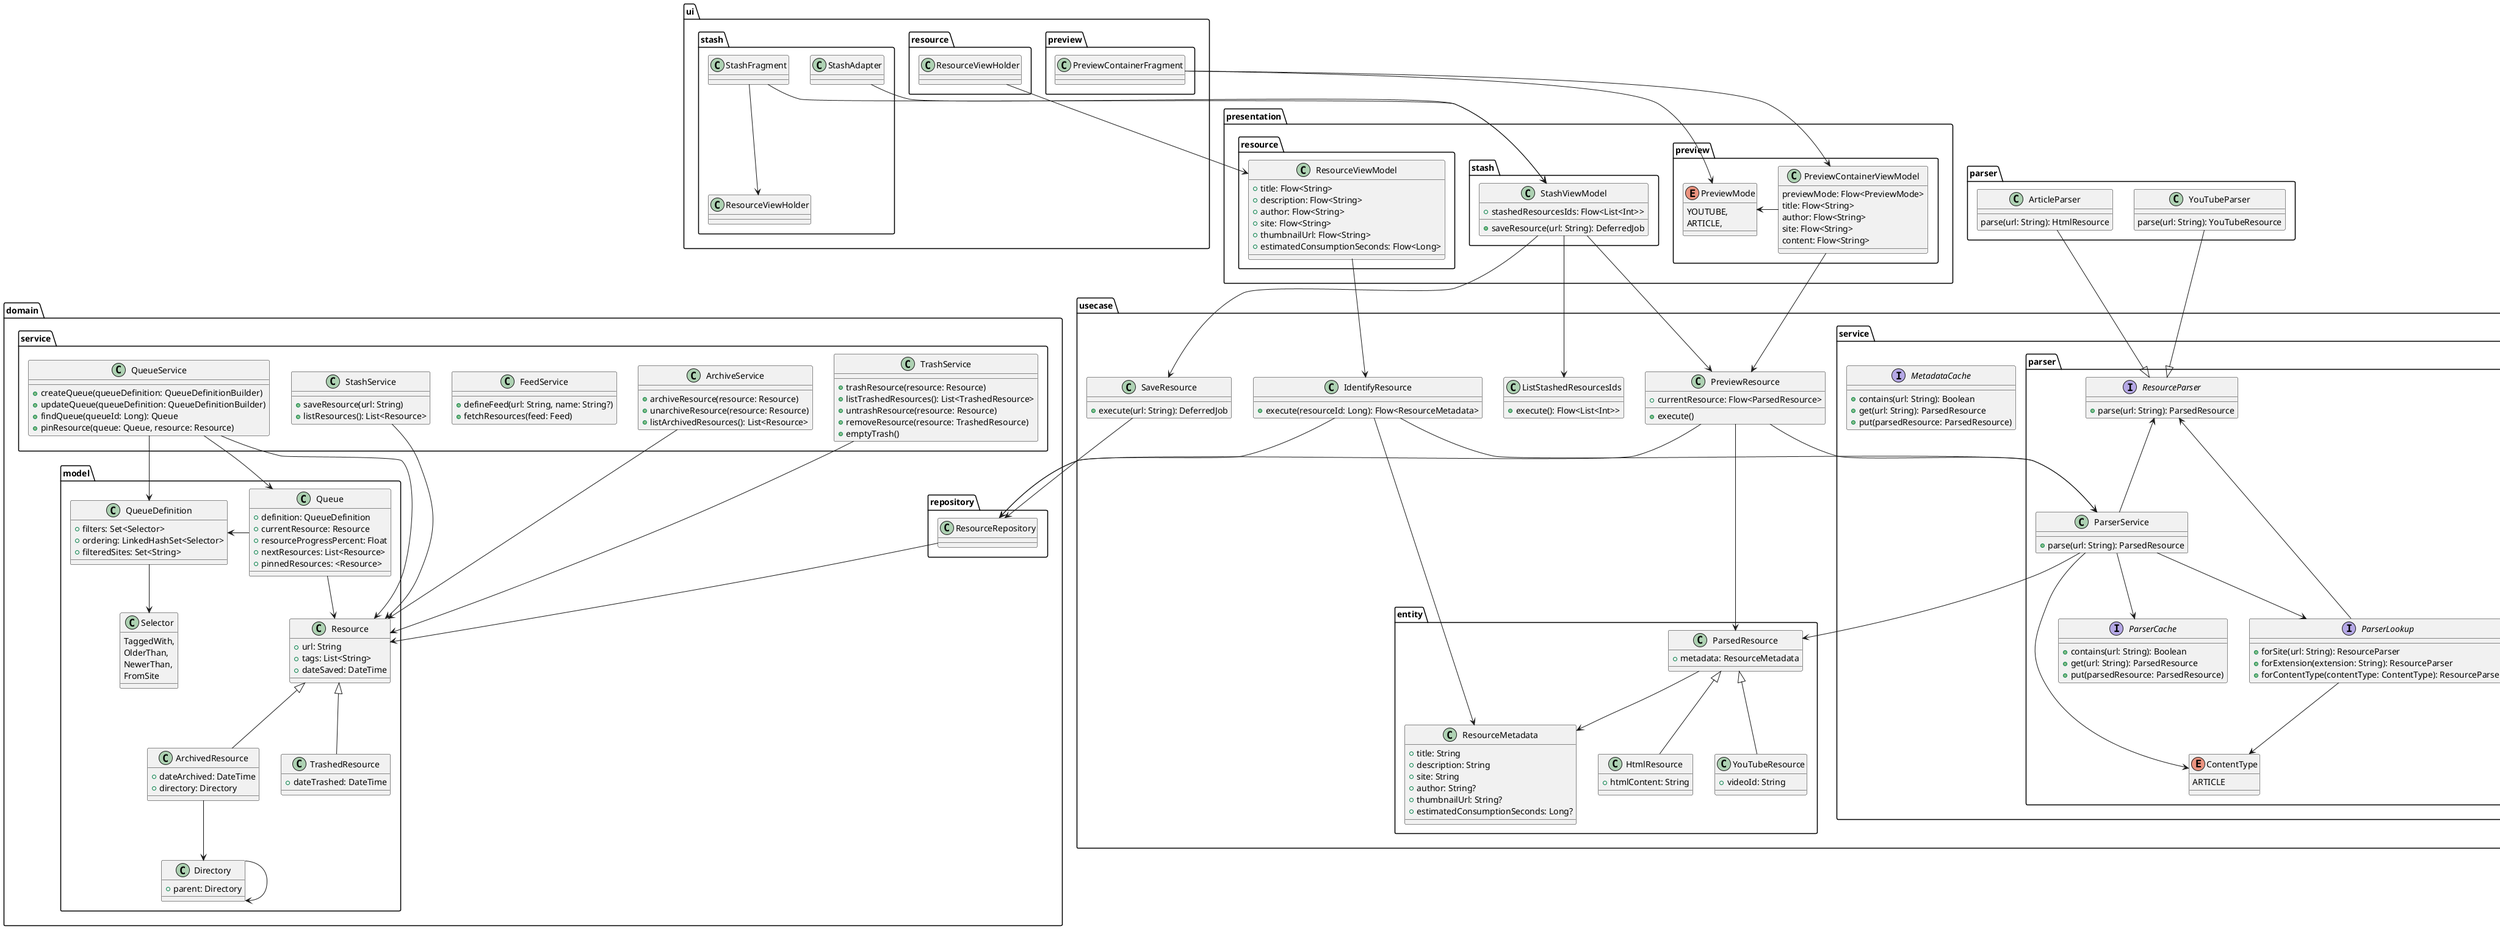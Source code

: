 @startuml ApplicationDiagram
'https://plantuml.com/class-diagram

package domain {
    package domain.model {
        class Resource {
            +url: String
            +tags: List<String>
            +dateSaved: DateTime
        }

        class Directory {
            +parent: Directory
        }

        class ArchivedResource extends Resource {
            +dateArchived: DateTime
            +directory: Directory
        }

        class TrashedResource extends Resource {
            +dateTrashed: DateTime
        }

        class Selector {
            TaggedWith,
            OlderThan,
            NewerThan,
            FromSite
        }

        class QueueDefinition {
            +filters: Set<Selector>
            +ordering: LinkedHashSet<Selector>
            +filteredSites: Set<String>
        }

        class Queue {
            +definition: QueueDefinition
            +currentResource: Resource
            +resourceProgressPercent: Float
            +nextResources: List<Resource>
            +pinnedResources: <Resource>
        }

        Queue -left-> QueueDefinition
        Queue --> Resource
        QueueDefinition --> Selector
        Directory --> Directory
        ArchivedResource --> Directory
    }

    package domain.repository {
        class ResourceRepository

        ResourceRepository --> Resource
    }

    package domain.service {
        class StashService {
            +saveResource(url: String)
            +listResources(): List<Resource>
        }

        class FeedService {
            +defineFeed(url: String, name: String?)
            +fetchResources(feed: Feed)
        }

        class QueueService {
            +createQueue(queueDefinition: QueueDefinitionBuilder)
            +updateQueue(queueDefinition: QueueDefinitionBuilder)
            +findQueue(queueId: Long): Queue
            +pinResource(queue: Queue, resource: Resource)
        }

        class ArchiveService {
            +archiveResource(resource: Resource)
            +unarchiveResource(resource: Resource)
            +listArchivedResources(): List<Resource>
        }

        class TrashService {
            +trashResource(resource: Resource)
            +listTrashedResources(): List<TrashedResource>
            +untrashResource(resource: Resource)
            +removeResource(resource: TrashedResource)
            +emptyTrash()
        }

        QueueService -right-> Queue
        QueueService --> QueueDefinition
        QueueService --> Resource
        StashService --> Resource
        ArchiveService --> Resource
        TrashService --> Resource
    }
}

package usecase {
    package usecase.entity {
        class ResourceMetadata {
            +title: String
            +description: String
            +site: String
            +author: String?
            +thumbnailUrl: String?
            +estimatedConsumptionSeconds: Long?
        }

        class ParsedResource {
            +metadata: ResourceMetadata
        }

        class HtmlResource extends ParsedResource {
            +htmlContent: String
        }

        class YouTubeResource extends ParsedResource {
            +videoId: String
        }

        ParsedResource --> ResourceMetadata
    }

    package usecase.service {
        interface MetadataCache {
            +contains(url: String): Boolean
            +get(url: String): ParsedResource
            +put(parsedResource: ParsedResource)
        }
        package usecase.service.parser {
            class ParserService {
                +parse(url: String): ParsedResource
            }

            interface ParserLookup {
                +forSite(url: String): ResourceParser
                +forExtension(extension: String): ResourceParser
                +forContentType(contentType: ContentType): ResourceParser
            }

            interface ResourceParser {
                +parse(url: String): ParsedResource
            }

            interface ParserCache {
                +contains(url: String): Boolean
                +get(url: String): ParsedResource
                +put(parsedResource: ParsedResource)
            }

            enum ContentType {
                ARTICLE
            }

            ParserLookup --> ContentType
            ParserLookup --> ResourceParser
            ParserService --> ParsedResource
            ParserService --> ParserLookup
            ParserService --> ContentType
            ParserService --> ParserCache
            ParserService -up-> ResourceParser
        }
    }
    class PreviewResource {
        +currentResource: Flow<ParsedResource>
        +execute()
    }

    class SaveResource {
        +execute(url: String): DeferredJob
    }

    class ListStashedResourcesIds {
        +execute(): Flow<List<Int>>
    }

    class IdentifyResource {
        +execute(resourceId: Long): Flow<ResourceMetadata>
    }

    PreviewResource --> ParsedResource
    PreviewResource --> ResourceRepository
    PreviewResource --> ParserService
    IdentifyResource --> ResourceMetadata
    IdentifyResource --> ResourceRepository
    IdentifyResource --> ParserService
    SaveResource --> ResourceRepository
}

package presentation {
    package presentation.preview {
        class PreviewContainerViewModel {
            previewMode: Flow<PreviewMode>
            title: Flow<String>
            author: Flow<String>
            site: Flow<String>
            content: Flow<String>
        }

        enum PreviewMode {
            YOUTUBE,
            ARTICLE,
        }

        PreviewContainerViewModel --> PreviewResource
        PreviewContainerViewModel -left-> PreviewMode
    }

    package presentation.stash {
        class StashViewModel {
            +stashedResourcesIds: Flow<List<Int>>
            +saveResource(url: String): DeferredJob
        }

        StashViewModel --> ListStashedResourcesIds
        StashViewModel --> SaveResource
        StashViewModel --> PreviewResource
    }

    package presentation.resource {
        class ResourceViewModel {
            +title: Flow<String>
            +description: Flow<String>
            +author: Flow<String>
            +site: Flow<String>
            +thumbnailUrl: Flow<String>
            +estimatedConsumptionSeconds: Flow<Long>
        }

        ResourceViewModel --> IdentifyResource
    }
}

package ui {
    package ui.stash {
        class StashFragment
        class StashAdapter
        StashAdapter --> StashViewModel
        StashFragment --> StashViewModel
        StashFragment --> ResourceViewHolder
    }
    
    package ui.preview {        
        class PreviewContainerFragment
        PreviewContainerFragment --> PreviewContainerViewModel
        PreviewContainerFragment --> PreviewMode
    }

    package ui.resource {
        class ResourceViewHolder
        ResourceViewHolder --> ResourceViewModel
    }
}

package parser {
    class ArticleParser {
        parse(url: String): HtmlResource
    }

    class YouTubeParser {
        parse(url: String): YouTubeResource
    }

    YouTubeParser -down-|> ResourceParser
    ArticleParser -down-|> ResourceParser
}
@enduml